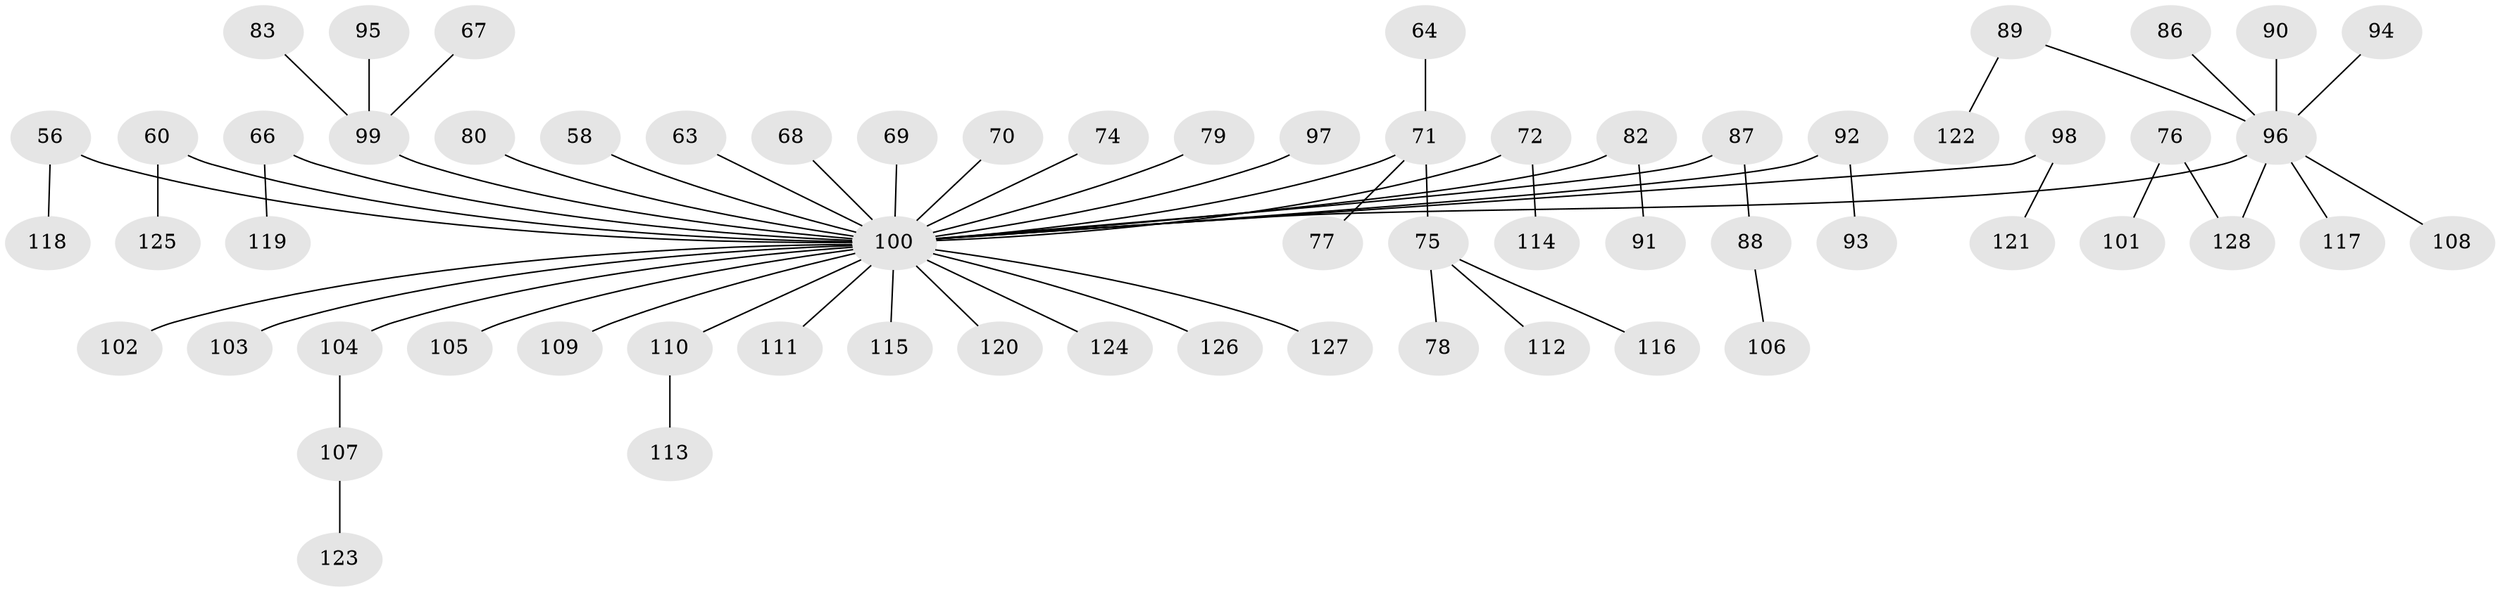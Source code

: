 // original degree distribution, {5: 0.015625, 8: 0.015625, 9: 0.0078125, 4: 0.0390625, 7: 0.0234375, 3: 0.1328125, 2: 0.2265625, 1: 0.5390625}
// Generated by graph-tools (version 1.1) at 2025/52/03/09/25 04:52:54]
// undirected, 64 vertices, 63 edges
graph export_dot {
graph [start="1"]
  node [color=gray90,style=filled];
  56;
  58;
  60;
  63;
  64;
  66;
  67;
  68;
  69;
  70;
  71 [super="+27+33+28"];
  72;
  74;
  75 [super="+42+48"];
  76;
  77;
  78;
  79;
  80;
  82 [super="+62"];
  83;
  86;
  87;
  88;
  89 [super="+45+81"];
  90;
  91;
  92;
  93;
  94;
  95;
  96 [super="+6+13+37+46+47+53"];
  97;
  98;
  99 [super="+65"];
  100 [super="+11+14+85+20+29+40+50+9+54+39+84+43+51+52+55+57"];
  101;
  102;
  103;
  104 [super="+49"];
  105;
  106;
  107;
  108;
  109;
  110;
  111;
  112;
  113;
  114;
  115;
  116;
  117;
  118;
  119;
  120;
  121;
  122;
  123;
  124;
  125;
  126;
  127;
  128 [super="+73"];
  56 -- 118;
  56 -- 100;
  58 -- 100;
  60 -- 125;
  60 -- 100;
  63 -- 100;
  64 -- 71;
  66 -- 119;
  66 -- 100;
  67 -- 99;
  68 -- 100;
  69 -- 100;
  70 -- 100;
  71 -- 77;
  71 -- 100;
  71 -- 75;
  72 -- 114;
  72 -- 100;
  74 -- 100;
  75 -- 78;
  75 -- 116;
  75 -- 112;
  76 -- 101;
  76 -- 128;
  79 -- 100;
  80 -- 100;
  82 -- 91;
  82 -- 100;
  83 -- 99;
  86 -- 96;
  87 -- 88;
  87 -- 100;
  88 -- 106;
  89 -- 122;
  89 -- 96;
  90 -- 96;
  92 -- 93;
  92 -- 100;
  94 -- 96;
  95 -- 99;
  96 -- 108;
  96 -- 117;
  96 -- 100;
  96 -- 128;
  97 -- 100;
  98 -- 121;
  98 -- 100;
  99 -- 100;
  100 -- 104;
  100 -- 120;
  100 -- 110;
  100 -- 124;
  100 -- 115;
  100 -- 111;
  100 -- 102;
  100 -- 103;
  100 -- 105;
  100 -- 126;
  100 -- 127;
  100 -- 109;
  104 -- 107;
  107 -- 123;
  110 -- 113;
}
